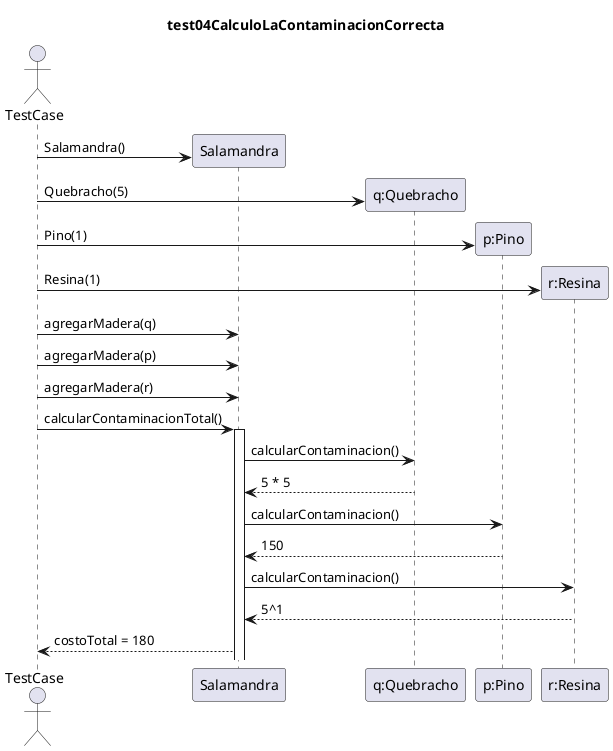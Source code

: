 @startuml
title test04CalculoLaContaminacionCorrecta
actor TestCase

create Salamandra
TestCase -> Salamandra: Salamandra()
create "q:Quebracho"
TestCase -> "q:Quebracho": Quebracho(5)
create "p:Pino"
TestCase -> "p:Pino": Pino(1)
create "r:Resina"
TestCase -> "r:Resina": Resina(1)

TestCase -> Salamandra: agregarMadera(q)
TestCase -> Salamandra: agregarMadera(p)
TestCase -> Salamandra: agregarMadera(r)
TestCase -> Salamandra++: calcularContaminacionTotal()
Salamandra -> "q:Quebracho": calcularContaminacion()
"q:Quebracho" --> Salamandra: 5 * 5
Salamandra -> "p:Pino": calcularContaminacion()
"p:Pino" --> Salamandra: 150
Salamandra -> "r:Resina": calcularContaminacion()
"r:Resina" --> Salamandra: 5^1
Salamandra --> TestCase: costoTotal = 180

@enduml